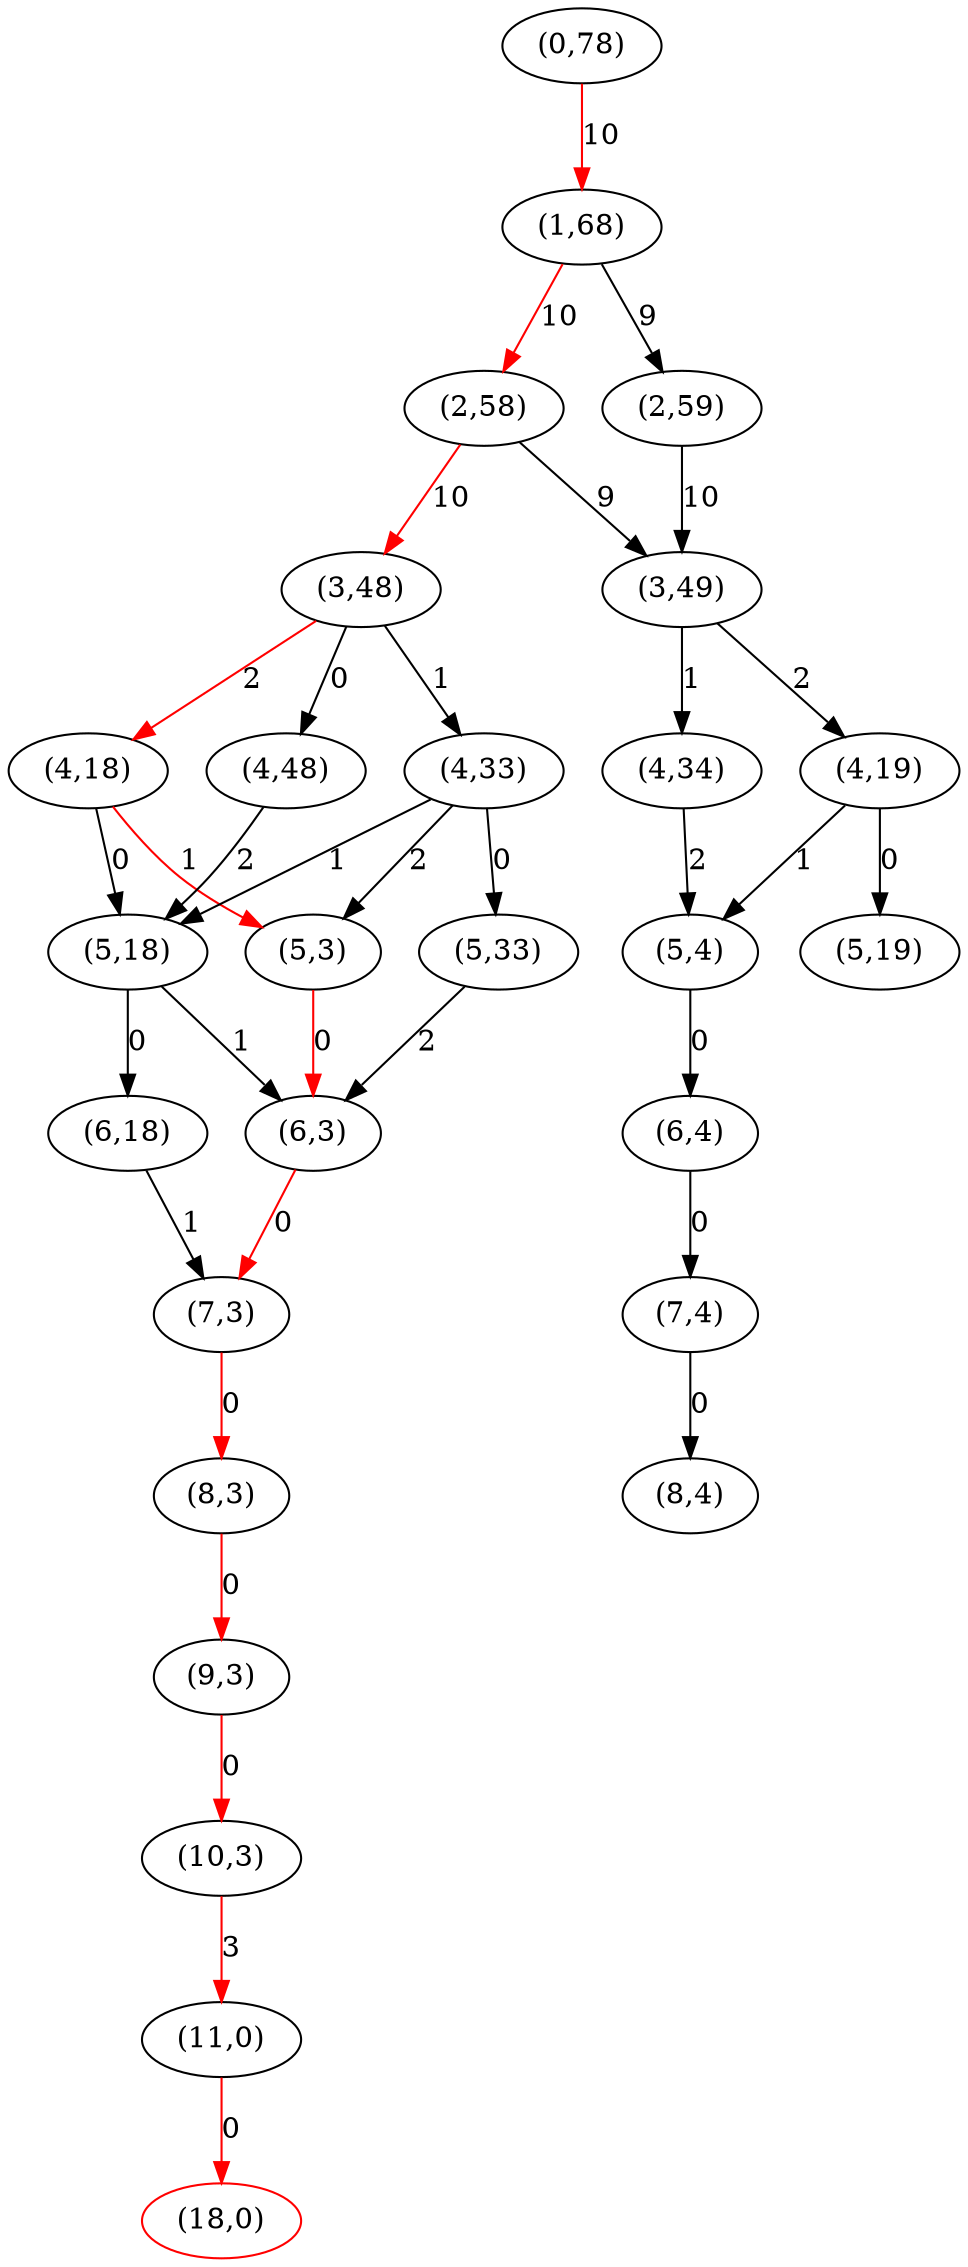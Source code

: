 strict digraph G {
  1 [ label="(0,78)" ];
  2 [ label="(1,68)" ];
  3 [ label="(2,58)" ];
  4 [ label="(3,48)" ];
  5 [ label="(4,18)" ];
  6 [ label="(5,3)" ];
  7 [ label="(6,3)" ];
  8 [ label="(7,3)" ];
  9 [ label="(8,3)" ];
  10 [ label="(9,3)" ];
  11 [ label="(10,3)" ];
  12 [ label="(11,0)" ];
  13 [ color="red" label="(18,0)" ];
  14 [ label="(5,18)" ];
  15 [ label="(6,18)" ];
  16 [ label="(4,33)" ];
  17 [ label="(5,33)" ];
  18 [ label="(4,48)" ];
  19 [ label="(3,49)" ];
  20 [ label="(4,19)" ];
  21 [ label="(5,4)" ];
  22 [ label="(6,4)" ];
  23 [ label="(7,4)" ];
  24 [ label="(8,4)" ];
  25 [ label="(5,19)" ];
  26 [ label="(4,34)" ];
  27 [ label="(2,59)" ];
  12 -> 13 [ color="red" label="0" ];
  11 -> 12 [ color="red" label="3" ];
  10 -> 11 [ color="red" label="0" ];
  9 -> 10 [ color="red" label="0" ];
  8 -> 9 [ color="red" label="0" ];
  7 -> 8 [ color="red" label="0" ];
  6 -> 7 [ color="red" label="0" ];
  5 -> 6 [ color="red" label="1" ];
  14 -> 7 [ label="1" ];
  15 -> 8 [ label="1" ];
  14 -> 15 [ label="0" ];
  5 -> 14 [ label="0" ];
  4 -> 5 [ color="red" label="2" ];
  16 -> 6 [ label="2" ];
  16 -> 14 [ label="1" ];
  17 -> 7 [ label="2" ];
  16 -> 17 [ label="0" ];
  4 -> 16 [ label="1" ];
  18 -> 14 [ label="2" ];
  4 -> 18 [ label="0" ];
  3 -> 4 [ color="red" label="10" ];
  23 -> 24 [ label="0" ];
  22 -> 23 [ label="0" ];
  21 -> 22 [ label="0" ];
  20 -> 21 [ label="1" ];
  20 -> 25 [ label="0" ];
  19 -> 20 [ label="2" ];
  26 -> 21 [ label="2" ];
  19 -> 26 [ label="1" ];
  3 -> 19 [ label="9" ];
  2 -> 3 [ color="red" label="10" ];
  27 -> 19 [ label="10" ];
  2 -> 27 [ label="9" ];
  1 -> 2 [ color="red" label="10" ];
}

